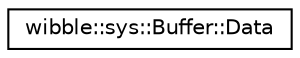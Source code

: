 digraph G
{
  edge [fontname="Helvetica",fontsize="10",labelfontname="Helvetica",labelfontsize="10"];
  node [fontname="Helvetica",fontsize="10",shape=record];
  rankdir="LR";
  Node1 [label="wibble::sys::Buffer::Data",height=0.2,width=0.4,color="black", fillcolor="white", style="filled",URL="$classwibble_1_1sys_1_1Buffer_1_1Data.html"];
}
